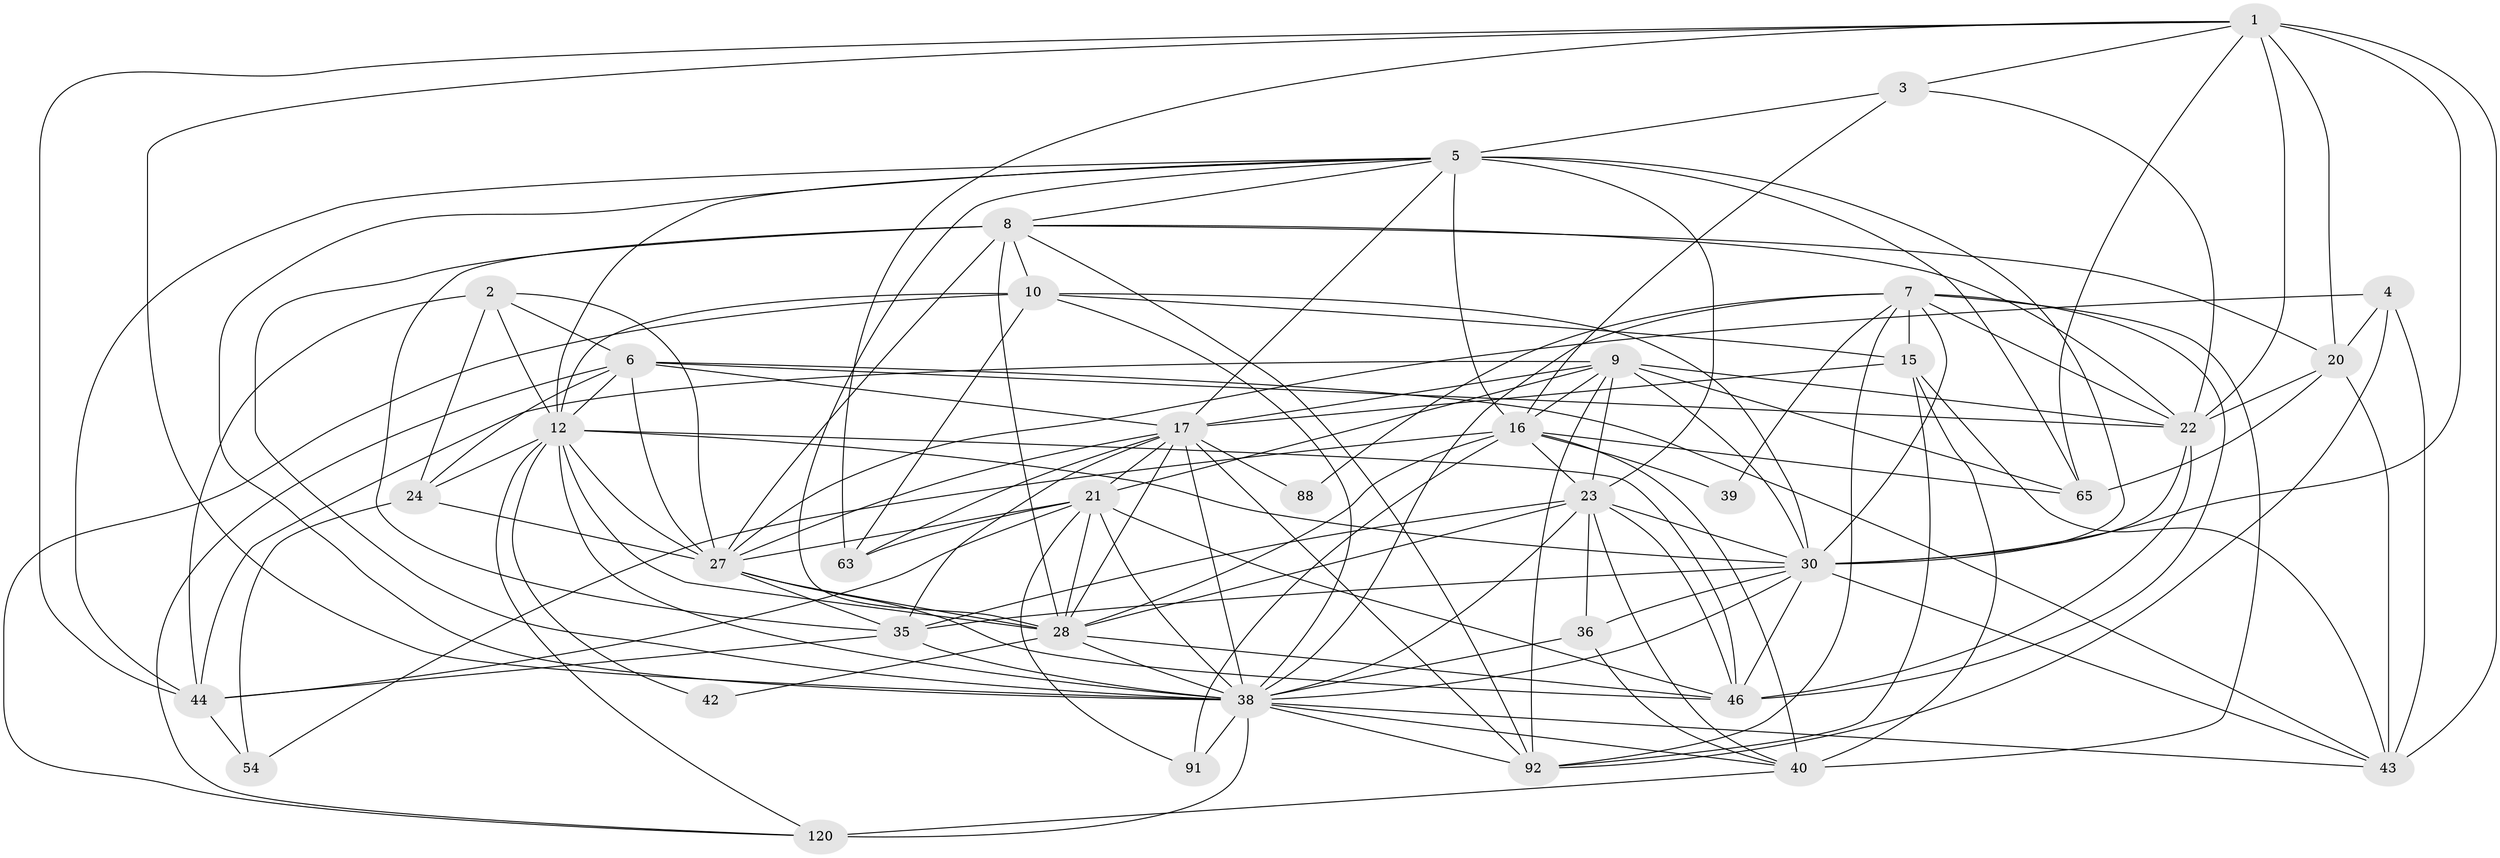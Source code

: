 // original degree distribution, {4: 0.21951219512195122, 2: 0.13008130081300814, 5: 0.2032520325203252, 3: 0.3008130081300813, 6: 0.11382113821138211, 8: 0.016260162601626018, 7: 0.008130081300813009, 9: 0.008130081300813009}
// Generated by graph-tools (version 1.1) at 2025/18/03/04/25 18:18:42]
// undirected, 38 vertices, 140 edges
graph export_dot {
graph [start="1"]
  node [color=gray90,style=filled];
  1 [super="+76+85+14"];
  2 [super="+115"];
  3;
  4 [super="+60"];
  5 [super="+45"];
  6 [super="+99"];
  7 [super="+117+13+29"];
  8 [super="+18"];
  9 [super="+31+103"];
  10 [super="+11+102"];
  12 [super="+19+82"];
  15 [super="+86"];
  16 [super="+67+77"];
  17 [super="+62+78+37"];
  20 [super="+119"];
  21 [super="+111+109+47"];
  22 [super="+25+64"];
  23 [super="+32+26"];
  24 [super="+53+69"];
  27 [super="+33+80+66"];
  28 [super="+58+112+41+90"];
  30 [super="+34+116+104+52"];
  35 [super="+61"];
  36 [super="+79"];
  38 [super="+55+50"];
  39;
  40 [super="+68+49"];
  42;
  43 [super="+105"];
  44 [super="+72+70+95"];
  46 [super="+48+98"];
  54;
  63;
  65 [super="+81"];
  88;
  91;
  92 [super="+110"];
  120 [super="+123"];
  1 -- 43 [weight=2];
  1 -- 63;
  1 -- 20;
  1 -- 22;
  1 -- 44;
  1 -- 3;
  1 -- 30;
  1 -- 65;
  1 -- 38;
  2 -- 27;
  2 -- 24;
  2 -- 12;
  2 -- 6;
  2 -- 44;
  3 -- 22;
  3 -- 16;
  3 -- 5;
  4 -- 92;
  4 -- 27;
  4 -- 43 [weight=2];
  4 -- 20;
  5 -- 30 [weight=2];
  5 -- 65;
  5 -- 38;
  5 -- 8;
  5 -- 12;
  5 -- 16;
  5 -- 17;
  5 -- 23 [weight=2];
  5 -- 28;
  5 -- 44;
  6 -- 12;
  6 -- 27 [weight=2];
  6 -- 43;
  6 -- 120;
  6 -- 22;
  6 -- 17;
  6 -- 24;
  7 -- 38;
  7 -- 39;
  7 -- 40 [weight=2];
  7 -- 92;
  7 -- 15 [weight=2];
  7 -- 88;
  7 -- 22;
  7 -- 46;
  7 -- 30;
  8 -- 92;
  8 -- 38;
  8 -- 35;
  8 -- 10;
  8 -- 20;
  8 -- 22;
  8 -- 27 [weight=2];
  8 -- 28;
  9 -- 22;
  9 -- 17;
  9 -- 21;
  9 -- 23;
  9 -- 92;
  9 -- 30;
  9 -- 16;
  9 -- 65;
  9 -- 44;
  10 -- 15;
  10 -- 120;
  10 -- 63;
  10 -- 12 [weight=2];
  10 -- 30;
  10 -- 38;
  12 -- 120;
  12 -- 42;
  12 -- 46;
  12 -- 24 [weight=2];
  12 -- 38;
  12 -- 28;
  12 -- 27;
  12 -- 30;
  15 -- 92;
  15 -- 40;
  15 -- 43;
  15 -- 17;
  16 -- 40;
  16 -- 28;
  16 -- 23;
  16 -- 54;
  16 -- 39;
  16 -- 91;
  16 -- 65;
  17 -- 28 [weight=3];
  17 -- 21 [weight=2];
  17 -- 63;
  17 -- 92;
  17 -- 88;
  17 -- 27;
  17 -- 38;
  17 -- 35;
  20 -- 22;
  20 -- 43;
  20 -- 65;
  21 -- 38 [weight=2];
  21 -- 91;
  21 -- 28;
  21 -- 27;
  21 -- 44;
  21 -- 63;
  21 -- 46;
  22 -- 46;
  22 -- 30;
  23 -- 40;
  23 -- 28 [weight=3];
  23 -- 30;
  23 -- 36;
  23 -- 46;
  23 -- 38;
  23 -- 35 [weight=2];
  24 -- 27;
  24 -- 54;
  27 -- 46;
  27 -- 28;
  27 -- 35;
  28 -- 38;
  28 -- 42;
  28 -- 46;
  30 -- 36;
  30 -- 46;
  30 -- 35;
  30 -- 38;
  30 -- 43;
  35 -- 44;
  35 -- 38 [weight=2];
  36 -- 38;
  36 -- 40;
  38 -- 43;
  38 -- 40;
  38 -- 120 [weight=2];
  38 -- 91;
  38 -- 92;
  40 -- 120;
  44 -- 54;
}
